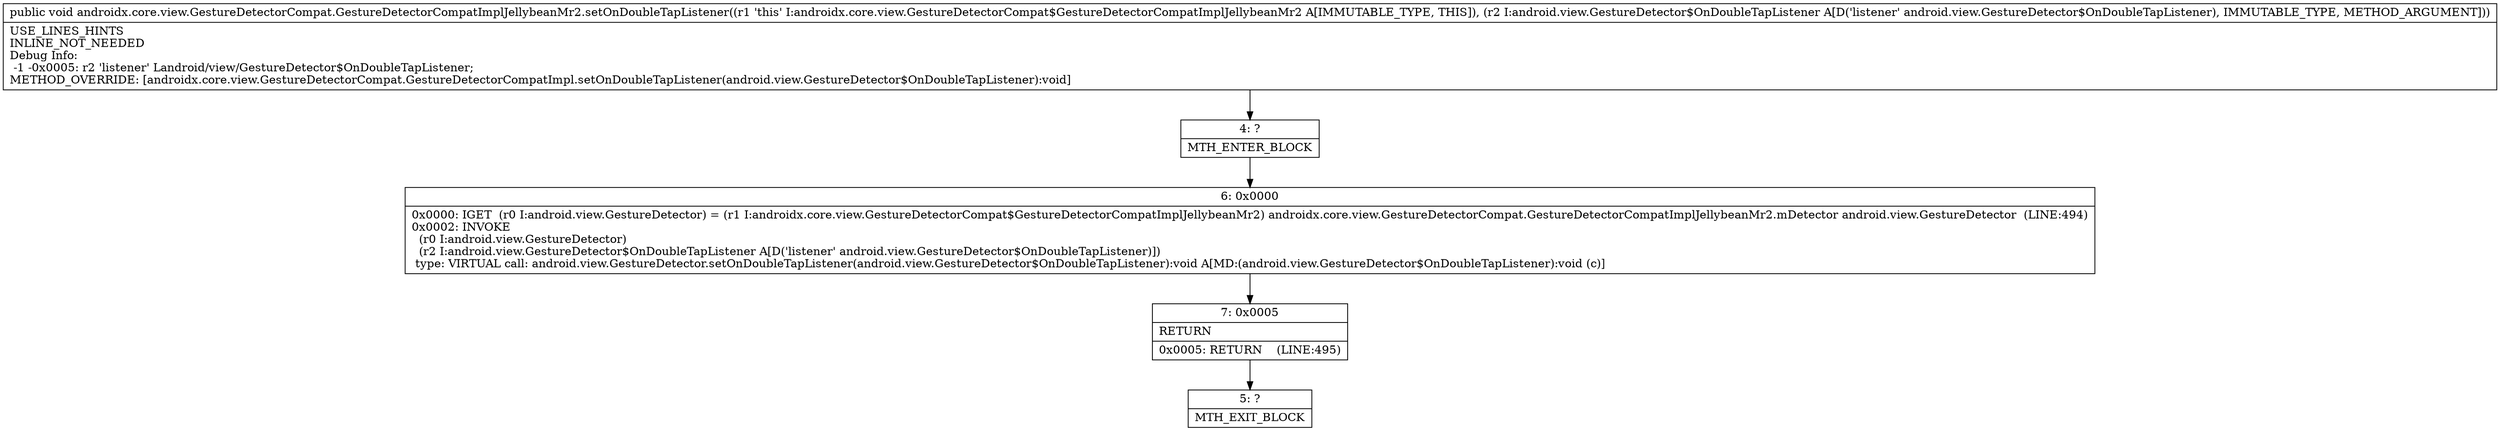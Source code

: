 digraph "CFG forandroidx.core.view.GestureDetectorCompat.GestureDetectorCompatImplJellybeanMr2.setOnDoubleTapListener(Landroid\/view\/GestureDetector$OnDoubleTapListener;)V" {
Node_4 [shape=record,label="{4\:\ ?|MTH_ENTER_BLOCK\l}"];
Node_6 [shape=record,label="{6\:\ 0x0000|0x0000: IGET  (r0 I:android.view.GestureDetector) = (r1 I:androidx.core.view.GestureDetectorCompat$GestureDetectorCompatImplJellybeanMr2) androidx.core.view.GestureDetectorCompat.GestureDetectorCompatImplJellybeanMr2.mDetector android.view.GestureDetector  (LINE:494)\l0x0002: INVOKE  \l  (r0 I:android.view.GestureDetector)\l  (r2 I:android.view.GestureDetector$OnDoubleTapListener A[D('listener' android.view.GestureDetector$OnDoubleTapListener)])\l type: VIRTUAL call: android.view.GestureDetector.setOnDoubleTapListener(android.view.GestureDetector$OnDoubleTapListener):void A[MD:(android.view.GestureDetector$OnDoubleTapListener):void (c)]\l}"];
Node_7 [shape=record,label="{7\:\ 0x0005|RETURN\l|0x0005: RETURN    (LINE:495)\l}"];
Node_5 [shape=record,label="{5\:\ ?|MTH_EXIT_BLOCK\l}"];
MethodNode[shape=record,label="{public void androidx.core.view.GestureDetectorCompat.GestureDetectorCompatImplJellybeanMr2.setOnDoubleTapListener((r1 'this' I:androidx.core.view.GestureDetectorCompat$GestureDetectorCompatImplJellybeanMr2 A[IMMUTABLE_TYPE, THIS]), (r2 I:android.view.GestureDetector$OnDoubleTapListener A[D('listener' android.view.GestureDetector$OnDoubleTapListener), IMMUTABLE_TYPE, METHOD_ARGUMENT]))  | USE_LINES_HINTS\lINLINE_NOT_NEEDED\lDebug Info:\l  \-1 \-0x0005: r2 'listener' Landroid\/view\/GestureDetector$OnDoubleTapListener;\lMETHOD_OVERRIDE: [androidx.core.view.GestureDetectorCompat.GestureDetectorCompatImpl.setOnDoubleTapListener(android.view.GestureDetector$OnDoubleTapListener):void]\l}"];
MethodNode -> Node_4;Node_4 -> Node_6;
Node_6 -> Node_7;
Node_7 -> Node_5;
}

